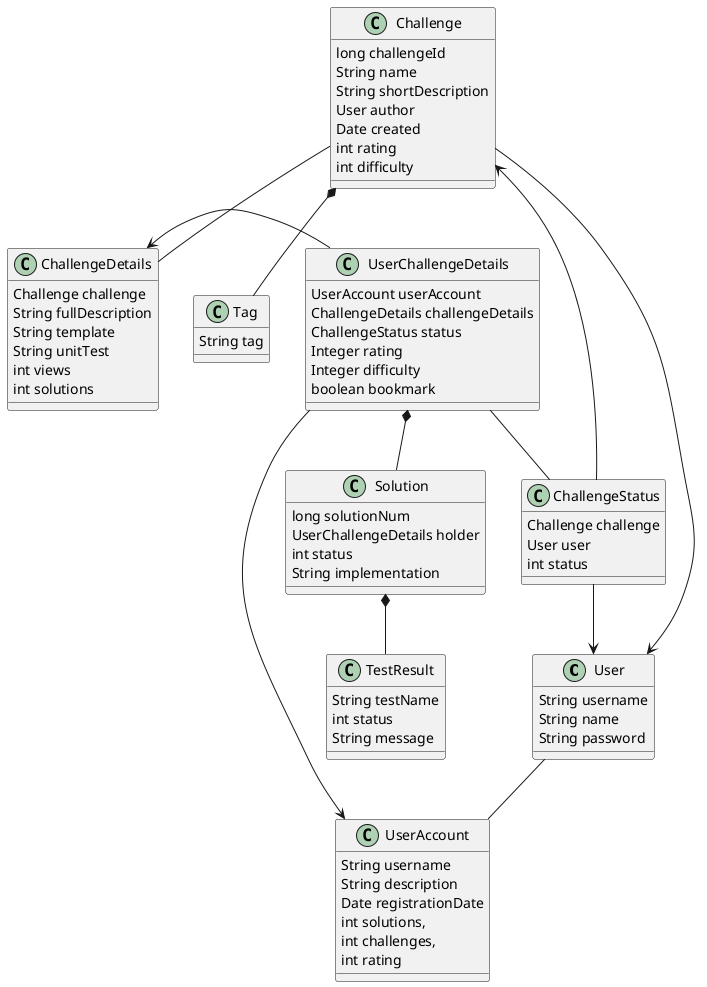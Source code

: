 @startuml

class User {
    String username
    String name
    String password
}

class UserAccount {
    String username
    String description
    Date registrationDate
    int solutions,
    int challenges,
    int rating
}

class Challenge {
    long challengeId
    String name
    String shortDescription
    User author
    Date created
    int rating
    int difficulty
}

class ChallengeDetails {
    Challenge challenge
    String fullDescription
    String template
    String unitTest
    int views
    int solutions
}

class ChallengeStatus {
    Challenge challenge
    User user
    int status
}

class Tag {
    String tag
}

class UserChallengeDetails {
    UserAccount userAccount
    ChallengeDetails challengeDetails
    ChallengeStatus status
    Integer rating
    Integer difficulty
    boolean bookmark
}

class Solution {
    long solutionNum
    UserChallengeDetails holder
    int status
    String implementation
}

class TestResult {
    String testName
    int status
    String message
}


Challenge -> User
Challenge *-- Tag
User -- UserAccount
Challenge -- ChallengeDetails
ChallengeStatus --> User
ChallengeStatus --> Challenge
ChallengeDetails <- UserChallengeDetails
UserChallengeDetails -> UserAccount
UserChallengeDetails -- ChallengeStatus
UserChallengeDetails *-- Solution
Solution *-- TestResult

@enduml